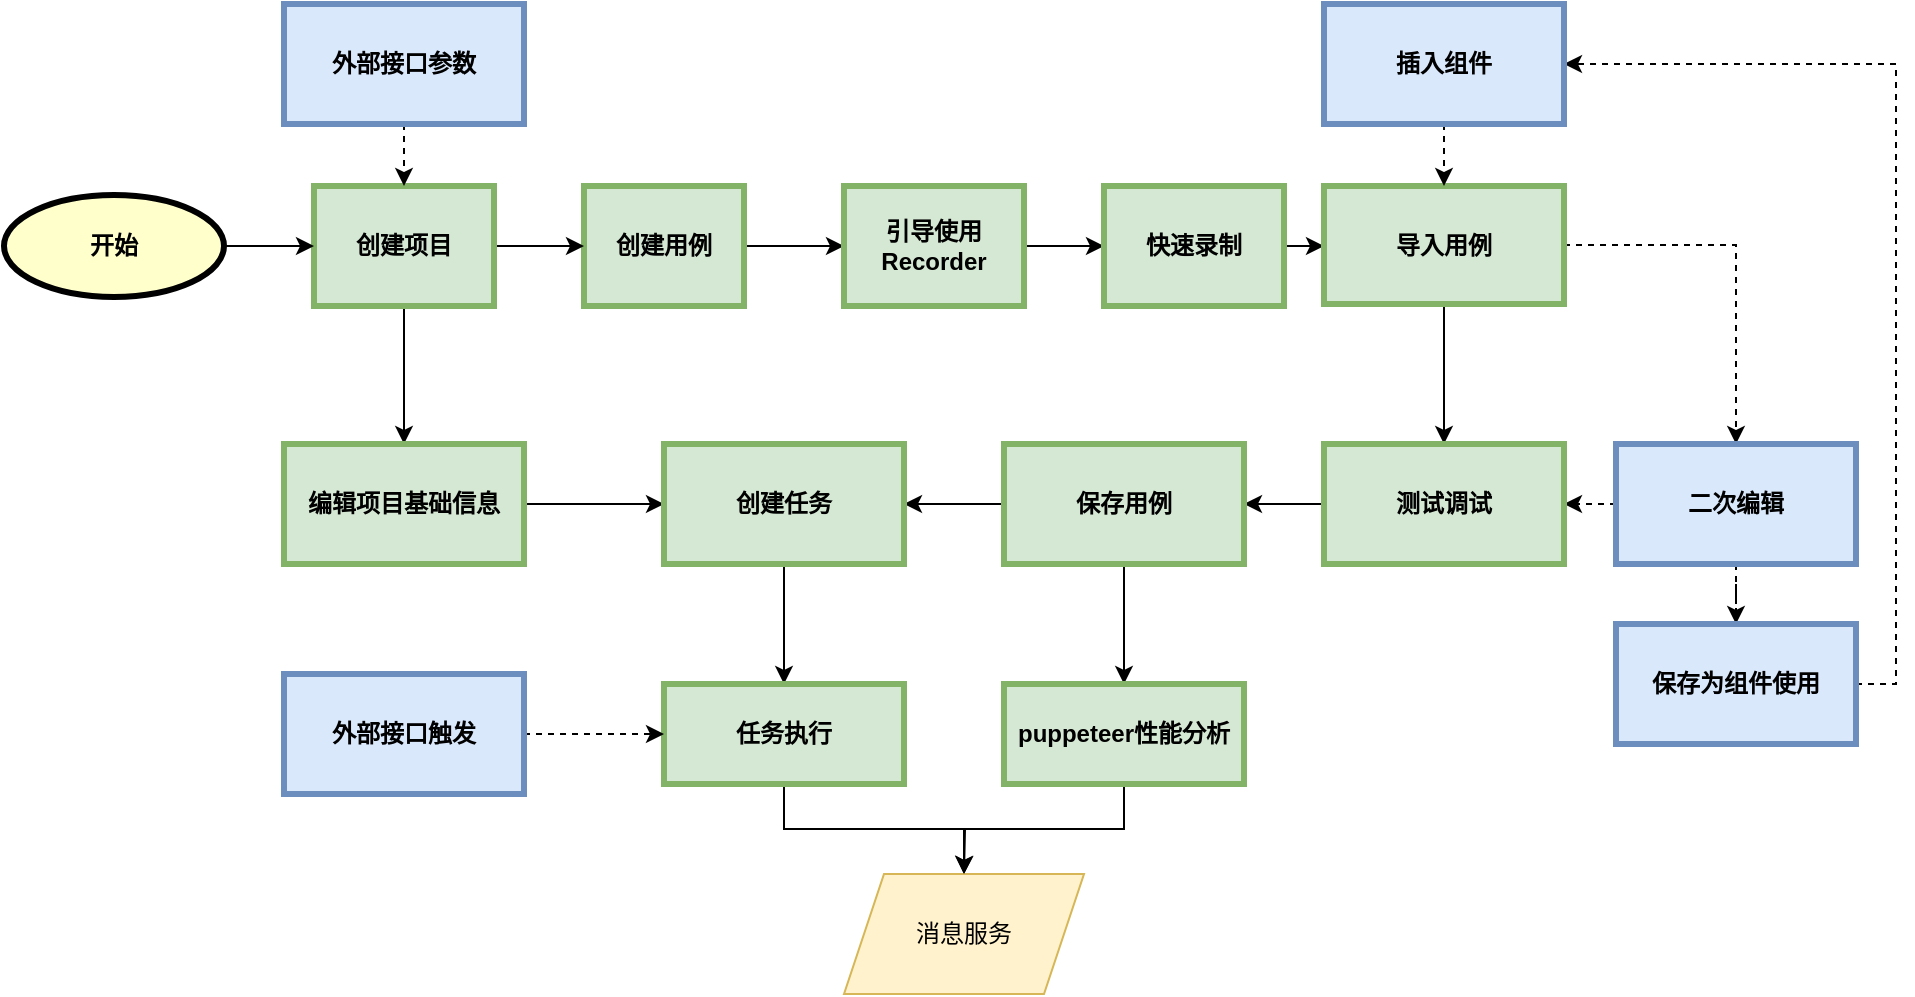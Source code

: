 <mxfile version="17.1.3" type="github">
  <diagram name="Page-1" id="c7558073-3199-34d8-9f00-42111426c3f3">
    <mxGraphModel dx="1067" dy="738" grid="1" gridSize="10" guides="1" tooltips="1" connect="1" arrows="1" fold="1" page="1" pageScale="1" pageWidth="826" pageHeight="1169" background="none" math="0" shadow="0">
      <root>
        <mxCell id="0" />
        <mxCell id="1" parent="0" />
        <mxCell id="sp5sqpoZtfZ0vOv9G8rc-117" value="" style="edgeStyle=orthogonalEdgeStyle;rounded=0;orthogonalLoop=1;jettySize=auto;html=1;" parent="1" source="14" target="sp5sqpoZtfZ0vOv9G8rc-99" edge="1">
          <mxGeometry relative="1" as="geometry" />
        </mxCell>
        <mxCell id="14" value="创建用例" style="whiteSpace=wrap;align=center;verticalAlign=middle;fontStyle=1;strokeWidth=3;fillColor=#d5e8d4;strokeColor=#82b366;" parent="1" vertex="1">
          <mxGeometry x="310" y="251" width="80" height="60" as="geometry" />
        </mxCell>
        <mxCell id="sp5sqpoZtfZ0vOv9G8rc-115" style="edgeStyle=orthogonalEdgeStyle;rounded=0;orthogonalLoop=1;jettySize=auto;html=1;exitX=1;exitY=0.5;exitDx=0;exitDy=0;entryX=0;entryY=0.5;entryDx=0;entryDy=0;" parent="1" source="sp5sqpoZtfZ0vOv9G8rc-97" target="14" edge="1">
          <mxGeometry relative="1" as="geometry" />
        </mxCell>
        <mxCell id="sp5sqpoZtfZ0vOv9G8rc-118" style="edgeStyle=orthogonalEdgeStyle;rounded=0;orthogonalLoop=1;jettySize=auto;html=1;exitX=0.5;exitY=1;exitDx=0;exitDy=0;entryX=0.5;entryY=0;entryDx=0;entryDy=0;" parent="1" source="sp5sqpoZtfZ0vOv9G8rc-97" target="sp5sqpoZtfZ0vOv9G8rc-112" edge="1">
          <mxGeometry relative="1" as="geometry" />
        </mxCell>
        <mxCell id="sp5sqpoZtfZ0vOv9G8rc-97" value="创建项目" style="whiteSpace=wrap;align=center;verticalAlign=middle;fontStyle=1;strokeWidth=3;fillColor=#d5e8d4;strokeColor=#82b366;" parent="1" vertex="1">
          <mxGeometry x="175.0" y="251" width="90" height="60" as="geometry" />
        </mxCell>
        <mxCell id="sp5sqpoZtfZ0vOv9G8rc-104" style="edgeStyle=orthogonalEdgeStyle;rounded=0;orthogonalLoop=1;jettySize=auto;html=1;exitX=1;exitY=0.5;exitDx=0;exitDy=0;entryX=0;entryY=0.5;entryDx=0;entryDy=0;" parent="1" source="sp5sqpoZtfZ0vOv9G8rc-99" target="sp5sqpoZtfZ0vOv9G8rc-101" edge="1">
          <mxGeometry relative="1" as="geometry" />
        </mxCell>
        <mxCell id="sp5sqpoZtfZ0vOv9G8rc-99" value="引导使用Recorder" style="whiteSpace=wrap;align=center;verticalAlign=middle;fontStyle=1;strokeWidth=3;fillColor=#d5e8d4;strokeColor=#82b366;" parent="1" vertex="1">
          <mxGeometry x="440.0" y="251" width="90" height="60" as="geometry" />
        </mxCell>
        <mxCell id="sp5sqpoZtfZ0vOv9G8rc-106" value="" style="edgeStyle=orthogonalEdgeStyle;rounded=0;orthogonalLoop=1;jettySize=auto;html=1;" parent="1" source="sp5sqpoZtfZ0vOv9G8rc-101" target="sp5sqpoZtfZ0vOv9G8rc-105" edge="1">
          <mxGeometry relative="1" as="geometry" />
        </mxCell>
        <mxCell id="sp5sqpoZtfZ0vOv9G8rc-101" value="快速录制" style="whiteSpace=wrap;align=center;verticalAlign=middle;fontStyle=1;strokeWidth=3;fillColor=#d5e8d4;strokeColor=#82b366;" parent="1" vertex="1">
          <mxGeometry x="570" y="251" width="90" height="60" as="geometry" />
        </mxCell>
        <mxCell id="sp5sqpoZtfZ0vOv9G8rc-108" value="" style="edgeStyle=orthogonalEdgeStyle;rounded=0;orthogonalLoop=1;jettySize=auto;html=1;dashed=1;exitX=1;exitY=0.5;exitDx=0;exitDy=0;" parent="1" source="sp5sqpoZtfZ0vOv9G8rc-105" target="sp5sqpoZtfZ0vOv9G8rc-107" edge="1">
          <mxGeometry relative="1" as="geometry" />
        </mxCell>
        <mxCell id="sp5sqpoZtfZ0vOv9G8rc-123" value="" style="edgeStyle=orthogonalEdgeStyle;rounded=0;orthogonalLoop=1;jettySize=auto;html=1;" parent="1" source="sp5sqpoZtfZ0vOv9G8rc-105" target="sp5sqpoZtfZ0vOv9G8rc-122" edge="1">
          <mxGeometry relative="1" as="geometry" />
        </mxCell>
        <mxCell id="sp5sqpoZtfZ0vOv9G8rc-105" value="导入用例" style="whiteSpace=wrap;html=1;fillColor=#d5e8d4;fontStyle=1;strokeWidth=3;strokeColor=#82b366;" parent="1" vertex="1">
          <mxGeometry x="680" y="251" width="120" height="59" as="geometry" />
        </mxCell>
        <mxCell id="sp5sqpoZtfZ0vOv9G8rc-120" value="" style="edgeStyle=orthogonalEdgeStyle;rounded=0;orthogonalLoop=1;jettySize=auto;html=1;dashed=1;" parent="1" source="sp5sqpoZtfZ0vOv9G8rc-107" target="sp5sqpoZtfZ0vOv9G8rc-119" edge="1">
          <mxGeometry relative="1" as="geometry" />
        </mxCell>
        <mxCell id="sp5sqpoZtfZ0vOv9G8rc-126" style="edgeStyle=orthogonalEdgeStyle;rounded=0;orthogonalLoop=1;jettySize=auto;html=1;exitX=0;exitY=0.5;exitDx=0;exitDy=0;entryX=1;entryY=0.5;entryDx=0;entryDy=0;dashed=1;" parent="1" source="sp5sqpoZtfZ0vOv9G8rc-107" target="sp5sqpoZtfZ0vOv9G8rc-122" edge="1">
          <mxGeometry relative="1" as="geometry" />
        </mxCell>
        <mxCell id="sp5sqpoZtfZ0vOv9G8rc-107" value="二次编辑" style="whiteSpace=wrap;html=1;fillColor=#dae8fc;fontStyle=1;strokeWidth=3;strokeColor=#6c8ebf;" parent="1" vertex="1">
          <mxGeometry x="826" y="380" width="120" height="60" as="geometry" />
        </mxCell>
        <mxCell id="sp5sqpoZtfZ0vOv9G8rc-114" style="edgeStyle=orthogonalEdgeStyle;rounded=0;orthogonalLoop=1;jettySize=auto;html=1;exitX=1;exitY=0.5;exitDx=0;exitDy=0;entryX=0;entryY=0.5;entryDx=0;entryDy=0;" parent="1" source="sp5sqpoZtfZ0vOv9G8rc-109" target="sp5sqpoZtfZ0vOv9G8rc-97" edge="1">
          <mxGeometry relative="1" as="geometry" />
        </mxCell>
        <mxCell id="sp5sqpoZtfZ0vOv9G8rc-109" value="开始" style="ellipse;whiteSpace=wrap;html=1;fillColor=#FFFFCC;fontStyle=1;strokeWidth=3;" parent="1" vertex="1">
          <mxGeometry x="20" y="255.5" width="110" height="51" as="geometry" />
        </mxCell>
        <mxCell id="sp5sqpoZtfZ0vOv9G8rc-135" style="edgeStyle=orthogonalEdgeStyle;rounded=0;orthogonalLoop=1;jettySize=auto;html=1;exitX=1;exitY=0.5;exitDx=0;exitDy=0;entryX=0;entryY=0.5;entryDx=0;entryDy=0;" parent="1" source="sp5sqpoZtfZ0vOv9G8rc-112" target="sp5sqpoZtfZ0vOv9G8rc-133" edge="1">
          <mxGeometry relative="1" as="geometry" />
        </mxCell>
        <mxCell id="sp5sqpoZtfZ0vOv9G8rc-112" value="编辑项目基础信息" style="whiteSpace=wrap;html=1;fillColor=#d5e8d4;strokeColor=#82b366;fontStyle=1;strokeWidth=3;" parent="1" vertex="1">
          <mxGeometry x="160.0" y="380" width="120" height="60" as="geometry" />
        </mxCell>
        <mxCell id="sp5sqpoZtfZ0vOv9G8rc-130" style="edgeStyle=orthogonalEdgeStyle;rounded=0;orthogonalLoop=1;jettySize=auto;html=1;exitX=1;exitY=0.5;exitDx=0;exitDy=0;entryX=1;entryY=0.5;entryDx=0;entryDy=0;dashed=1;" parent="1" source="sp5sqpoZtfZ0vOv9G8rc-119" target="sp5sqpoZtfZ0vOv9G8rc-127" edge="1">
          <mxGeometry relative="1" as="geometry" />
        </mxCell>
        <mxCell id="sp5sqpoZtfZ0vOv9G8rc-119" value="保存为组件使用" style="whiteSpace=wrap;html=1;fillColor=#dae8fc;strokeColor=#6c8ebf;fontStyle=1;strokeWidth=3;" parent="1" vertex="1">
          <mxGeometry x="826" y="470" width="120" height="60" as="geometry" />
        </mxCell>
        <mxCell id="sp5sqpoZtfZ0vOv9G8rc-132" value="" style="edgeStyle=orthogonalEdgeStyle;rounded=0;orthogonalLoop=1;jettySize=auto;html=1;" parent="1" source="sp5sqpoZtfZ0vOv9G8rc-122" target="sp5sqpoZtfZ0vOv9G8rc-131" edge="1">
          <mxGeometry relative="1" as="geometry" />
        </mxCell>
        <mxCell id="sp5sqpoZtfZ0vOv9G8rc-122" value="测试调试" style="whiteSpace=wrap;html=1;fillColor=#d5e8d4;strokeColor=#82b366;fontStyle=1;strokeWidth=3;" parent="1" vertex="1">
          <mxGeometry x="680" y="380" width="120" height="60" as="geometry" />
        </mxCell>
        <mxCell id="sp5sqpoZtfZ0vOv9G8rc-129" style="edgeStyle=orthogonalEdgeStyle;rounded=0;orthogonalLoop=1;jettySize=auto;html=1;exitX=0.5;exitY=1;exitDx=0;exitDy=0;entryX=0.5;entryY=0;entryDx=0;entryDy=0;dashed=1;" parent="1" source="sp5sqpoZtfZ0vOv9G8rc-127" target="sp5sqpoZtfZ0vOv9G8rc-105" edge="1">
          <mxGeometry relative="1" as="geometry" />
        </mxCell>
        <mxCell id="sp5sqpoZtfZ0vOv9G8rc-127" value="插入组件" style="whiteSpace=wrap;html=1;fillColor=#dae8fc;strokeColor=#6c8ebf;fontStyle=1;strokeWidth=3;" parent="1" vertex="1">
          <mxGeometry x="680" y="160" width="120" height="60" as="geometry" />
        </mxCell>
        <mxCell id="sp5sqpoZtfZ0vOv9G8rc-134" value="" style="edgeStyle=orthogonalEdgeStyle;rounded=0;orthogonalLoop=1;jettySize=auto;html=1;" parent="1" source="sp5sqpoZtfZ0vOv9G8rc-131" target="sp5sqpoZtfZ0vOv9G8rc-133" edge="1">
          <mxGeometry relative="1" as="geometry" />
        </mxCell>
        <mxCell id="XQwzCvLhgWM-_I92AzHI-14" style="edgeStyle=orthogonalEdgeStyle;rounded=0;orthogonalLoop=1;jettySize=auto;html=1;exitX=0.5;exitY=1;exitDx=0;exitDy=0;entryX=0.5;entryY=0;entryDx=0;entryDy=0;" edge="1" parent="1" source="sp5sqpoZtfZ0vOv9G8rc-131" target="XQwzCvLhgWM-_I92AzHI-15">
          <mxGeometry relative="1" as="geometry">
            <mxPoint x="580" y="470" as="targetPoint" />
          </mxGeometry>
        </mxCell>
        <mxCell id="sp5sqpoZtfZ0vOv9G8rc-131" value="保存用例" style="whiteSpace=wrap;html=1;fillColor=#d5e8d4;strokeColor=#82b366;fontStyle=1;strokeWidth=3;" parent="1" vertex="1">
          <mxGeometry x="520" y="380" width="120" height="60" as="geometry" />
        </mxCell>
        <mxCell id="sp5sqpoZtfZ0vOv9G8rc-137" value="" style="edgeStyle=orthogonalEdgeStyle;rounded=0;orthogonalLoop=1;jettySize=auto;html=1;" parent="1" source="sp5sqpoZtfZ0vOv9G8rc-133" target="sp5sqpoZtfZ0vOv9G8rc-136" edge="1">
          <mxGeometry relative="1" as="geometry" />
        </mxCell>
        <mxCell id="sp5sqpoZtfZ0vOv9G8rc-133" value="创建任务" style="whiteSpace=wrap;html=1;fillColor=#d5e8d4;strokeColor=#82b366;fontStyle=1;strokeWidth=3;" parent="1" vertex="1">
          <mxGeometry x="350" y="380" width="120" height="60" as="geometry" />
        </mxCell>
        <mxCell id="XQwzCvLhgWM-_I92AzHI-20" style="edgeStyle=orthogonalEdgeStyle;rounded=0;orthogonalLoop=1;jettySize=auto;html=1;exitX=0.5;exitY=1;exitDx=0;exitDy=0;" edge="1" parent="1" source="sp5sqpoZtfZ0vOv9G8rc-136">
          <mxGeometry relative="1" as="geometry">
            <mxPoint x="500" y="595" as="targetPoint" />
          </mxGeometry>
        </mxCell>
        <mxCell id="sp5sqpoZtfZ0vOv9G8rc-136" value="任务执行" style="whiteSpace=wrap;html=1;fillColor=#d5e8d4;strokeColor=#82b366;fontStyle=1;strokeWidth=3;" parent="1" vertex="1">
          <mxGeometry x="350" y="500" width="120" height="50" as="geometry" />
        </mxCell>
        <mxCell id="sp5sqpoZtfZ0vOv9G8rc-140" value="消息服务" style="shape=parallelogram;perimeter=parallelogramPerimeter;whiteSpace=wrap;html=1;fixedSize=1;fillColor=#fff2cc;strokeColor=#d6b656;" parent="1" vertex="1">
          <mxGeometry x="440" y="595" width="120" height="60" as="geometry" />
        </mxCell>
        <mxCell id="XQwzCvLhgWM-_I92AzHI-18" style="edgeStyle=orthogonalEdgeStyle;rounded=0;orthogonalLoop=1;jettySize=auto;html=1;exitX=0.5;exitY=1;exitDx=0;exitDy=0;" edge="1" parent="1" source="XQwzCvLhgWM-_I92AzHI-15" target="sp5sqpoZtfZ0vOv9G8rc-140">
          <mxGeometry relative="1" as="geometry" />
        </mxCell>
        <mxCell id="XQwzCvLhgWM-_I92AzHI-15" value="puppeteer性能分析" style="whiteSpace=wrap;html=1;fillColor=#d5e8d4;strokeColor=#82b366;fontStyle=1;strokeWidth=3;" vertex="1" parent="1">
          <mxGeometry x="520" y="500" width="120" height="50" as="geometry" />
        </mxCell>
        <mxCell id="XQwzCvLhgWM-_I92AzHI-22" style="edgeStyle=orthogonalEdgeStyle;rounded=0;orthogonalLoop=1;jettySize=auto;html=1;exitX=1;exitY=0.5;exitDx=0;exitDy=0;entryX=0;entryY=0.5;entryDx=0;entryDy=0;dashed=1;" edge="1" parent="1" source="XQwzCvLhgWM-_I92AzHI-21" target="sp5sqpoZtfZ0vOv9G8rc-136">
          <mxGeometry relative="1" as="geometry" />
        </mxCell>
        <mxCell id="XQwzCvLhgWM-_I92AzHI-21" value="外部接口触发" style="whiteSpace=wrap;html=1;fillColor=#dae8fc;strokeColor=#6c8ebf;fontStyle=1;strokeWidth=3;" vertex="1" parent="1">
          <mxGeometry x="160" y="495" width="120" height="60" as="geometry" />
        </mxCell>
        <mxCell id="XQwzCvLhgWM-_I92AzHI-24" style="edgeStyle=orthogonalEdgeStyle;rounded=0;orthogonalLoop=1;jettySize=auto;html=1;exitX=0.5;exitY=1;exitDx=0;exitDy=0;entryX=0.5;entryY=0;entryDx=0;entryDy=0;dashed=1;" edge="1" parent="1" source="XQwzCvLhgWM-_I92AzHI-23" target="sp5sqpoZtfZ0vOv9G8rc-97">
          <mxGeometry relative="1" as="geometry" />
        </mxCell>
        <mxCell id="XQwzCvLhgWM-_I92AzHI-23" value="外部接口参数" style="whiteSpace=wrap;html=1;fillColor=#dae8fc;strokeColor=#6c8ebf;fontStyle=1;strokeWidth=3;" vertex="1" parent="1">
          <mxGeometry x="160" y="160" width="120" height="60" as="geometry" />
        </mxCell>
      </root>
    </mxGraphModel>
  </diagram>
</mxfile>

